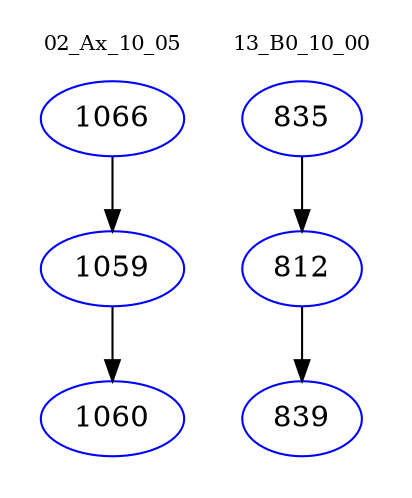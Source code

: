 digraph{
subgraph cluster_0 {
color = white
label = "02_Ax_10_05";
fontsize=10;
T0_1066 [label="1066", color="blue"]
T0_1066 -> T0_1059 [color="black"]
T0_1059 [label="1059", color="blue"]
T0_1059 -> T0_1060 [color="black"]
T0_1060 [label="1060", color="blue"]
}
subgraph cluster_1 {
color = white
label = "13_B0_10_00";
fontsize=10;
T1_835 [label="835", color="blue"]
T1_835 -> T1_812 [color="black"]
T1_812 [label="812", color="blue"]
T1_812 -> T1_839 [color="black"]
T1_839 [label="839", color="blue"]
}
}
